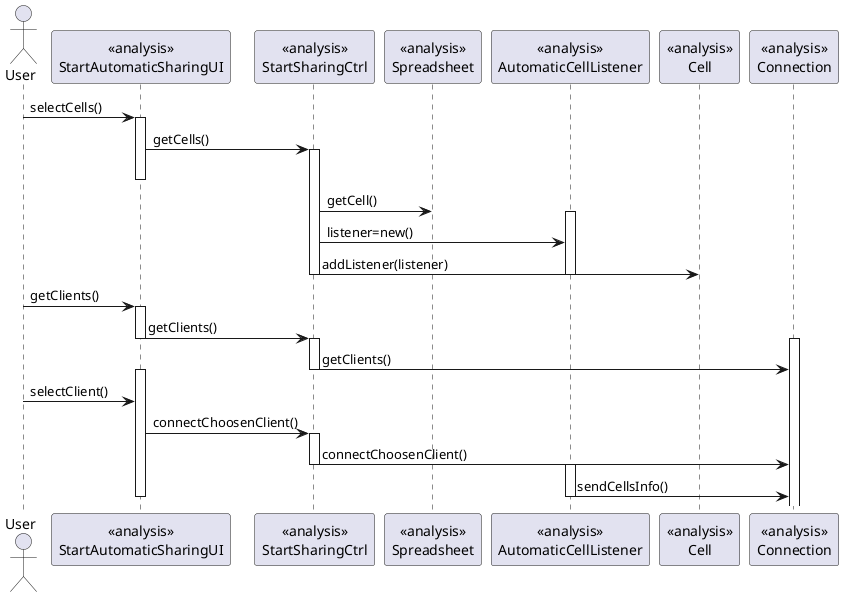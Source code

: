  @startuml doc-files/ipc01_01_analysis.png
  actor User
  participant "<<analysis>>\nStartAutomaticSharingUI" as UI
  participant "<<analysis>>\nStartSharingCtrl" as ctrl
  participant "<<analysis>>\nSpreadsheet" as sheet
participant "<<analysis>>\nAutomaticCellListener" as listener
  participant "<<analysis>>\nCell" as cell
  participant "<<analysis>>\nConnection" as connect
  User -> UI : selectCells()
  activate UI
  UI -> ctrl : getCells()
  activate ctrl
  deactivate UI
  ctrl -> sheet : getCell()
  activate listener
  ctrl -> listener : listener=new()
  ctrl -> cell : addListener(listener)
  deactivate listener
  deactivate cell
  deactivate ctrl
  User -> UI : getClients()
  activate UI
  UI -> ctrl : getClients()
  deactivate UI
  activate ctrl
  activate connect
  ctrl -> connect : getClients()
  deactivate ctrl
  activate UI
  User -> UI : selectClient()
  UI -> ctrl : connectChoosenClient()
  activate ctrl
  ctrl -> connect : connectChoosenClient()
  deactivate ctrl
  activate listener
  listener -> connect : sendCellsInfo()
  deactivate listener
  deactivate UI
  @enduml